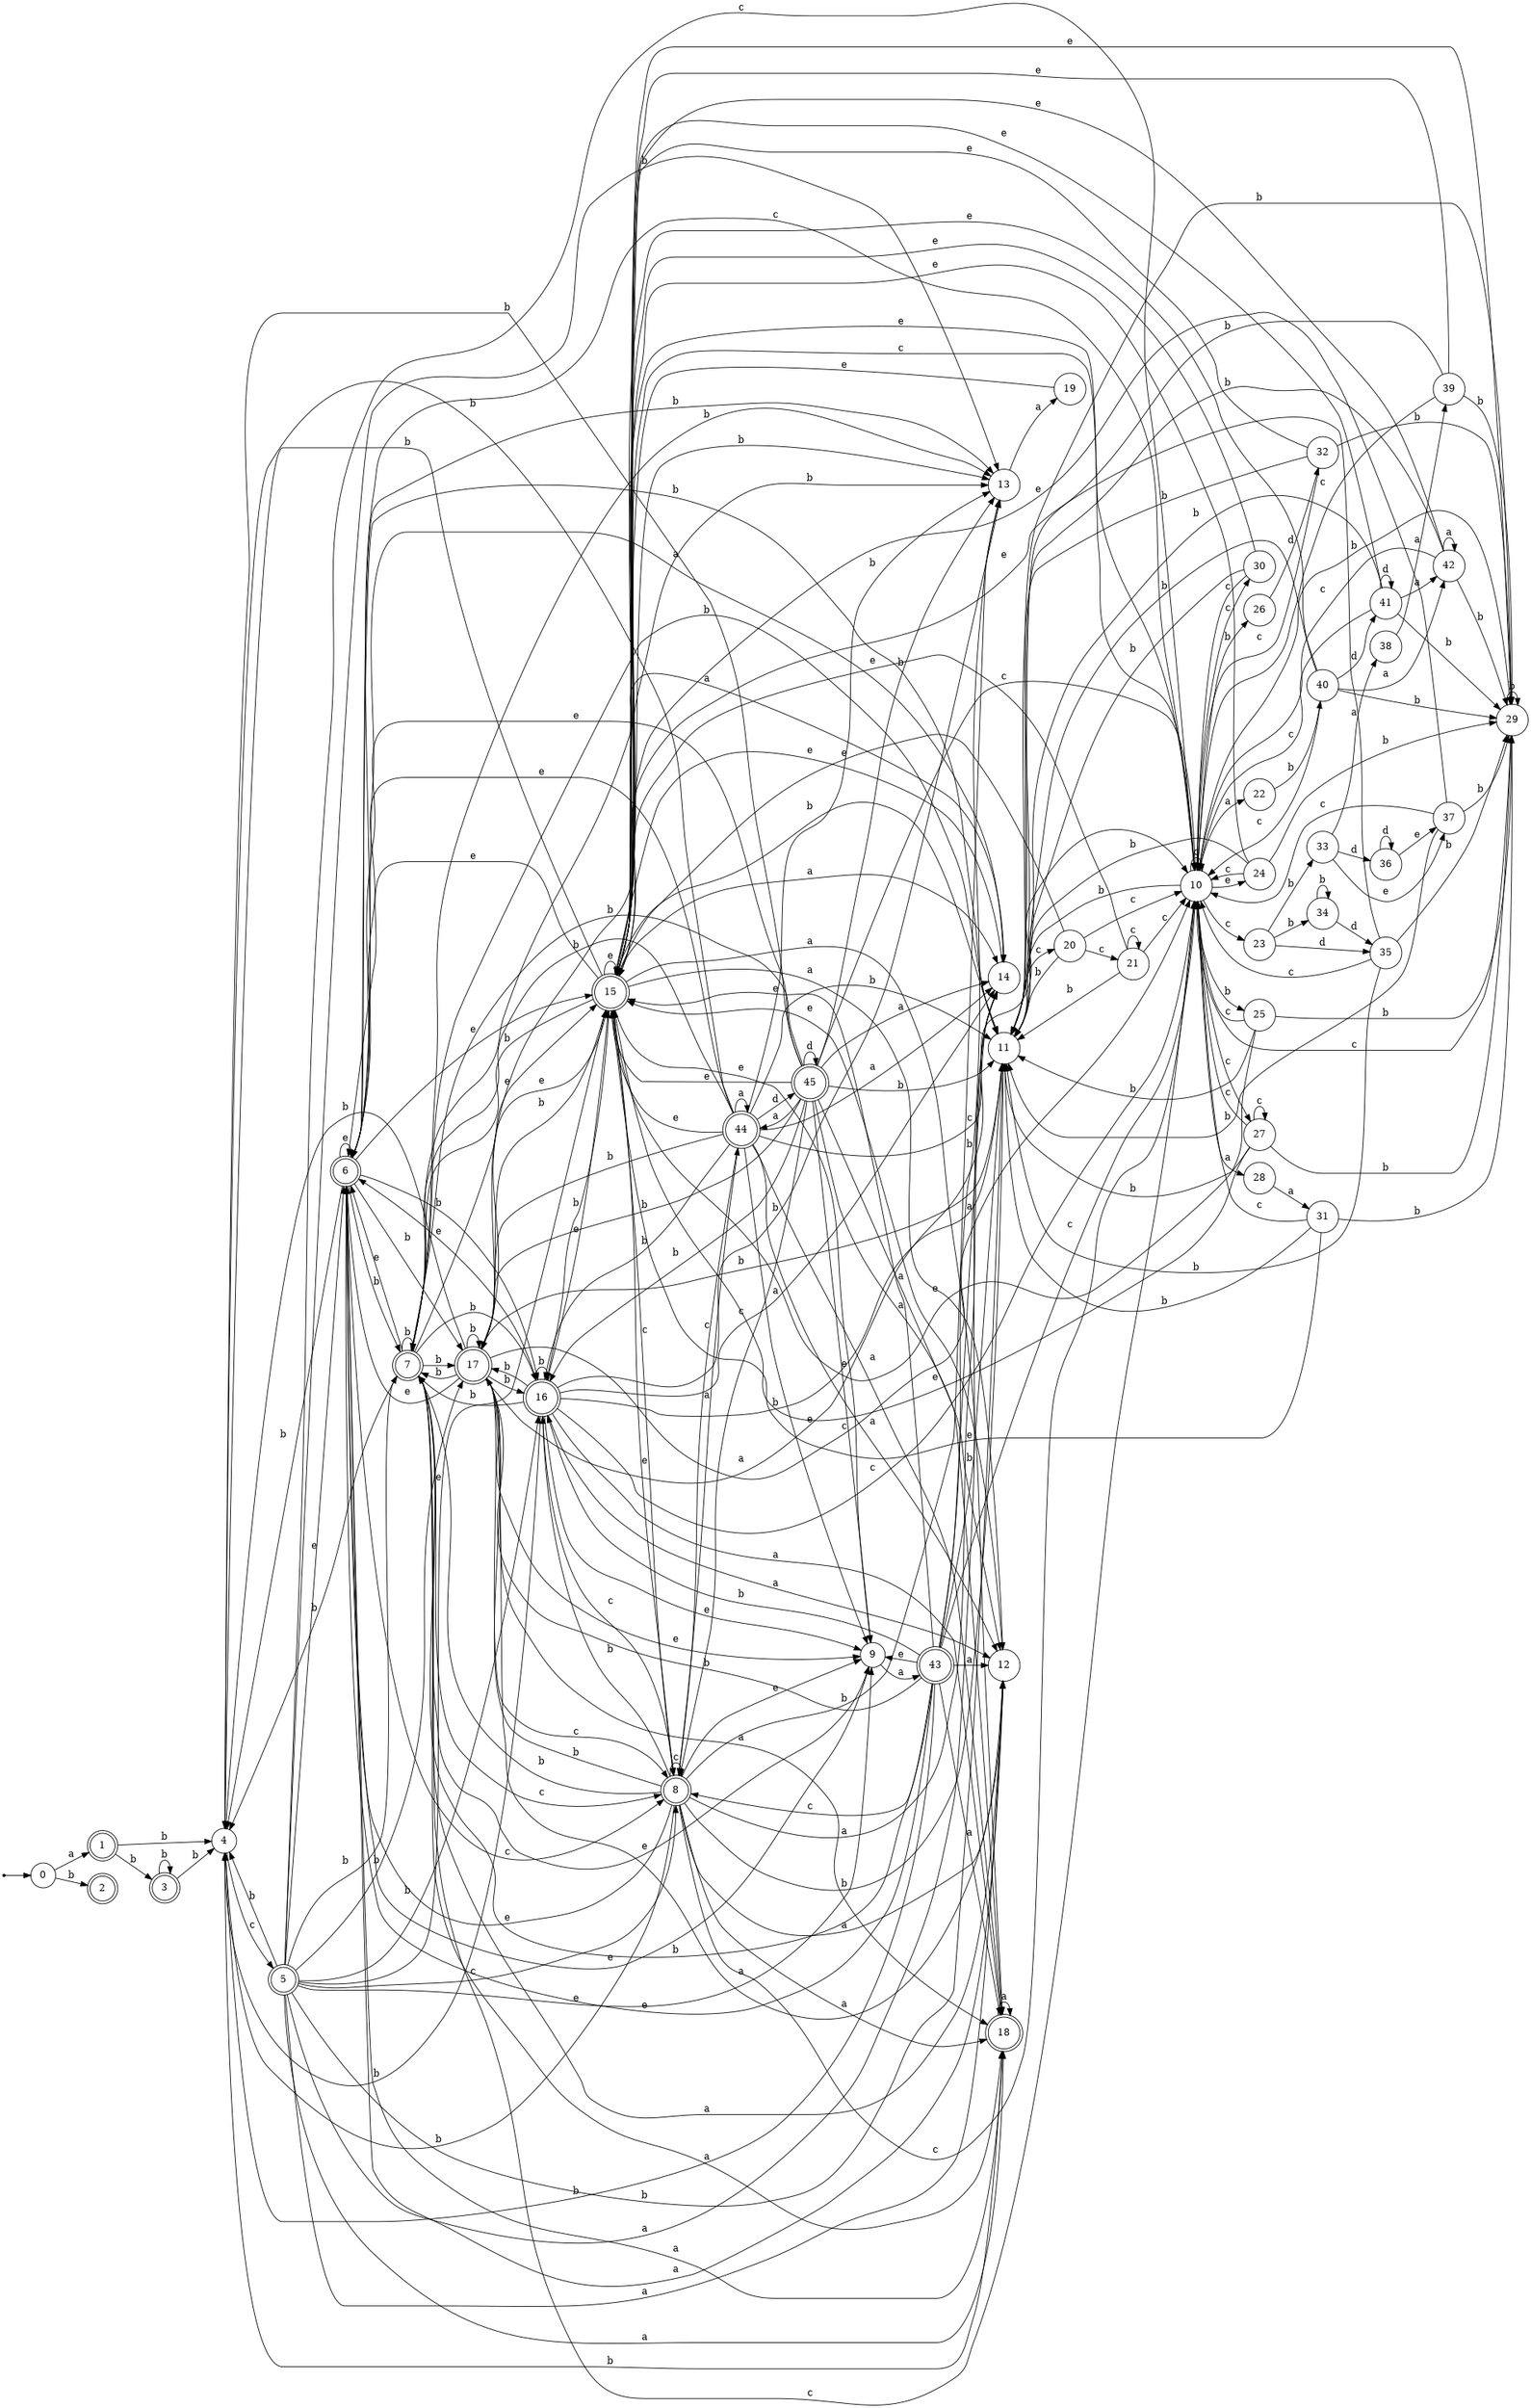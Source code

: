 digraph finite_state_machine {
rankdir=LR;
size="20,20";
node [shape = point]; "dummy0"
node [shape = circle]; "0";
"dummy0" -> "0";
node [shape = doublecircle]; "1";node [shape = doublecircle]; "2";node [shape = doublecircle]; "3";node [shape = circle]; "4";
node [shape = doublecircle]; "5";node [shape = doublecircle]; "6";node [shape = doublecircle]; "7";node [shape = doublecircle]; "8";node [shape = circle]; "9";
node [shape = circle]; "10";
node [shape = circle]; "11";
node [shape = circle]; "12";
node [shape = circle]; "13";
node [shape = circle]; "14";
node [shape = doublecircle]; "15";node [shape = doublecircle]; "16";node [shape = doublecircle]; "17";node [shape = doublecircle]; "18";node [shape = circle]; "19";
node [shape = circle]; "20";
node [shape = circle]; "21";
node [shape = circle]; "22";
node [shape = circle]; "23";
node [shape = circle]; "24";
node [shape = circle]; "25";
node [shape = circle]; "26";
node [shape = circle]; "27";
node [shape = circle]; "28";
node [shape = circle]; "29";
node [shape = circle]; "30";
node [shape = circle]; "31";
node [shape = circle]; "32";
node [shape = circle]; "33";
node [shape = circle]; "34";
node [shape = circle]; "35";
node [shape = circle]; "36";
node [shape = circle]; "37";
node [shape = circle]; "38";
node [shape = circle]; "39";
node [shape = circle]; "40";
node [shape = circle]; "41";
node [shape = circle]; "42";
node [shape = doublecircle]; "43";node [shape = doublecircle]; "44";node [shape = doublecircle]; "45";"0" -> "1" [label = "a"];
 "0" -> "2" [label = "b"];
 "1" -> "3" [label = "b"];
 "1" -> "4" [label = "b"];
 "4" -> "5" [label = "c"];
 "5" -> "16" [label = "b"];
 "5" -> "17" [label = "b"];
 "5" -> "4" [label = "b"];
 "5" -> "7" [label = "b"];
 "5" -> "11" [label = "b"];
 "5" -> "13" [label = "b"];
 "5" -> "9" [label = "e"];
 "5" -> "6" [label = "e"];
 "5" -> "15" [label = "e"];
 "5" -> "8" [label = "c"];
 "5" -> "10" [label = "c"];
 "5" -> "18" [label = "a"];
 "5" -> "12" [label = "a"];
 "5" -> "14" [label = "a"];
 "18" -> "18" [label = "a"];
 "18" -> "4" [label = "b"];
 "17" -> "16" [label = "b"];
 "17" -> "17" [label = "b"];
 "17" -> "4" [label = "b"];
 "17" -> "7" [label = "b"];
 "17" -> "11" [label = "b"];
 "17" -> "13" [label = "b"];
 "17" -> "9" [label = "e"];
 "17" -> "6" [label = "e"];
 "17" -> "15" [label = "e"];
 "17" -> "8" [label = "c"];
 "17" -> "10" [label = "c"];
 "17" -> "18" [label = "a"];
 "17" -> "12" [label = "a"];
 "17" -> "14" [label = "a"];
 "16" -> "16" [label = "b"];
 "16" -> "17" [label = "b"];
 "16" -> "4" [label = "b"];
 "16" -> "7" [label = "b"];
 "16" -> "11" [label = "b"];
 "16" -> "13" [label = "b"];
 "16" -> "9" [label = "e"];
 "16" -> "6" [label = "e"];
 "16" -> "15" [label = "e"];
 "16" -> "8" [label = "c"];
 "16" -> "10" [label = "c"];
 "16" -> "18" [label = "a"];
 "16" -> "12" [label = "a"];
 "16" -> "14" [label = "a"];
 "15" -> "9" [label = "e"];
 "15" -> "6" [label = "e"];
 "15" -> "15" [label = "e"];
 "15" -> "8" [label = "c"];
 "15" -> "10" [label = "c"];
 "15" -> "16" [label = "b"];
 "15" -> "17" [label = "b"];
 "15" -> "4" [label = "b"];
 "15" -> "7" [label = "b"];
 "15" -> "11" [label = "b"];
 "15" -> "13" [label = "b"];
 "15" -> "18" [label = "a"];
 "15" -> "12" [label = "a"];
 "15" -> "14" [label = "a"];
 "14" -> "15" [label = "e"];
 "13" -> "19" [label = "a"];
 "19" -> "15" [label = "e"];
 "12" -> "15" [label = "e"];
 "11" -> "20" [label = "c"];
 "20" -> "11" [label = "b"];
 "20" -> "10" [label = "c"];
 "20" -> "21" [label = "c"];
 "20" -> "15" [label = "e"];
 "21" -> "10" [label = "c"];
 "21" -> "21" [label = "c"];
 "21" -> "11" [label = "b"];
 "21" -> "15" [label = "e"];
 "10" -> "10" [label = "c"];
 "10" -> "27" [label = "c"];
 "10" -> "30" [label = "c"];
 "10" -> "23" [label = "c"];
 "10" -> "28" [label = "a"];
 "10" -> "22" [label = "a"];
 "10" -> "24" [label = "e"];
 "10" -> "15" [label = "e"];
 "10" -> "25" [label = "b"];
 "10" -> "26" [label = "b"];
 "10" -> "11" [label = "b"];
 "10" -> "29" [label = "b"];
 "30" -> "10" [label = "c"];
 "30" -> "11" [label = "b"];
 "30" -> "15" [label = "e"];
 "29" -> "11" [label = "b"];
 "29" -> "29" [label = "b"];
 "29" -> "10" [label = "c"];
 "29" -> "15" [label = "e"];
 "28" -> "31" [label = "a"];
 "31" -> "11" [label = "b"];
 "31" -> "29" [label = "b"];
 "31" -> "10" [label = "c"];
 "31" -> "15" [label = "e"];
 "27" -> "10" [label = "c"];
 "27" -> "27" [label = "c"];
 "27" -> "11" [label = "b"];
 "27" -> "29" [label = "b"];
 "27" -> "15" [label = "e"];
 "26" -> "32" [label = "d"];
 "32" -> "11" [label = "b"];
 "32" -> "29" [label = "b"];
 "32" -> "10" [label = "c"];
 "32" -> "15" [label = "e"];
 "25" -> "11" [label = "b"];
 "25" -> "29" [label = "b"];
 "25" -> "10" [label = "c"];
 "25" -> "15" [label = "e"];
 "24" -> "11" [label = "b"];
 "24" -> "29" [label = "b"];
 "24" -> "10" [label = "c"];
 "24" -> "15" [label = "e"];
 "23" -> "33" [label = "b"];
 "23" -> "34" [label = "b"];
 "23" -> "35" [label = "d"];
 "35" -> "11" [label = "b"];
 "35" -> "29" [label = "b"];
 "35" -> "10" [label = "c"];
 "35" -> "15" [label = "e"];
 "34" -> "34" [label = "b"];
 "34" -> "35" [label = "d"];
 "33" -> "36" [label = "d"];
 "33" -> "37" [label = "e"];
 "33" -> "38" [label = "a"];
 "38" -> "39" [label = "a"];
 "39" -> "11" [label = "b"];
 "39" -> "29" [label = "b"];
 "39" -> "10" [label = "c"];
 "39" -> "15" [label = "e"];
 "37" -> "11" [label = "b"];
 "37" -> "29" [label = "b"];
 "37" -> "10" [label = "c"];
 "37" -> "15" [label = "e"];
 "36" -> "36" [label = "d"];
 "36" -> "37" [label = "e"];
 "22" -> "40" [label = "b"];
 "40" -> "41" [label = "d"];
 "40" -> "42" [label = "a"];
 "40" -> "11" [label = "b"];
 "40" -> "29" [label = "b"];
 "40" -> "10" [label = "c"];
 "40" -> "15" [label = "e"];
 "42" -> "42" [label = "a"];
 "42" -> "11" [label = "b"];
 "42" -> "29" [label = "b"];
 "42" -> "10" [label = "c"];
 "42" -> "15" [label = "e"];
 "41" -> "41" [label = "d"];
 "41" -> "42" [label = "a"];
 "41" -> "11" [label = "b"];
 "41" -> "29" [label = "b"];
 "41" -> "10" [label = "c"];
 "41" -> "15" [label = "e"];
 "9" -> "43" [label = "a"];
 "43" -> "9" [label = "e"];
 "43" -> "6" [label = "e"];
 "43" -> "15" [label = "e"];
 "43" -> "16" [label = "b"];
 "43" -> "17" [label = "b"];
 "43" -> "4" [label = "b"];
 "43" -> "7" [label = "b"];
 "43" -> "11" [label = "b"];
 "43" -> "13" [label = "b"];
 "43" -> "8" [label = "c"];
 "43" -> "10" [label = "c"];
 "43" -> "18" [label = "a"];
 "43" -> "12" [label = "a"];
 "43" -> "14" [label = "a"];
 "8" -> "8" [label = "c"];
 "8" -> "10" [label = "c"];
 "8" -> "18" [label = "a"];
 "8" -> "44" [label = "a"];
 "8" -> "12" [label = "a"];
 "8" -> "14" [label = "a"];
 "8" -> "9" [label = "e"];
 "8" -> "6" [label = "e"];
 "8" -> "15" [label = "e"];
 "8" -> "16" [label = "b"];
 "8" -> "17" [label = "b"];
 "8" -> "4" [label = "b"];
 "8" -> "7" [label = "b"];
 "8" -> "11" [label = "b"];
 "8" -> "13" [label = "b"];
 "44" -> "18" [label = "a"];
 "44" -> "44" [label = "a"];
 "44" -> "12" [label = "a"];
 "44" -> "14" [label = "a"];
 "44" -> "45" [label = "d"];
 "44" -> "8" [label = "c"];
 "44" -> "10" [label = "c"];
 "44" -> "9" [label = "e"];
 "44" -> "6" [label = "e"];
 "44" -> "15" [label = "e"];
 "44" -> "16" [label = "b"];
 "44" -> "17" [label = "b"];
 "44" -> "4" [label = "b"];
 "44" -> "7" [label = "b"];
 "44" -> "11" [label = "b"];
 "44" -> "13" [label = "b"];
 "45" -> "45" [label = "d"];
 "45" -> "18" [label = "a"];
 "45" -> "44" [label = "a"];
 "45" -> "12" [label = "a"];
 "45" -> "14" [label = "a"];
 "45" -> "8" [label = "c"];
 "45" -> "10" [label = "c"];
 "45" -> "9" [label = "e"];
 "45" -> "6" [label = "e"];
 "45" -> "15" [label = "e"];
 "45" -> "16" [label = "b"];
 "45" -> "17" [label = "b"];
 "45" -> "4" [label = "b"];
 "45" -> "7" [label = "b"];
 "45" -> "11" [label = "b"];
 "45" -> "13" [label = "b"];
 "7" -> "16" [label = "b"];
 "7" -> "17" [label = "b"];
 "7" -> "4" [label = "b"];
 "7" -> "7" [label = "b"];
 "7" -> "11" [label = "b"];
 "7" -> "13" [label = "b"];
 "7" -> "9" [label = "e"];
 "7" -> "6" [label = "e"];
 "7" -> "15" [label = "e"];
 "7" -> "8" [label = "c"];
 "7" -> "10" [label = "c"];
 "7" -> "18" [label = "a"];
 "7" -> "12" [label = "a"];
 "7" -> "14" [label = "a"];
 "6" -> "9" [label = "e"];
 "6" -> "6" [label = "e"];
 "6" -> "15" [label = "e"];
 "6" -> "16" [label = "b"];
 "6" -> "17" [label = "b"];
 "6" -> "4" [label = "b"];
 "6" -> "7" [label = "b"];
 "6" -> "11" [label = "b"];
 "6" -> "13" [label = "b"];
 "6" -> "8" [label = "c"];
 "6" -> "10" [label = "c"];
 "6" -> "18" [label = "a"];
 "6" -> "12" [label = "a"];
 "6" -> "14" [label = "a"];
 "3" -> "3" [label = "b"];
 "3" -> "4" [label = "b"];
 }
